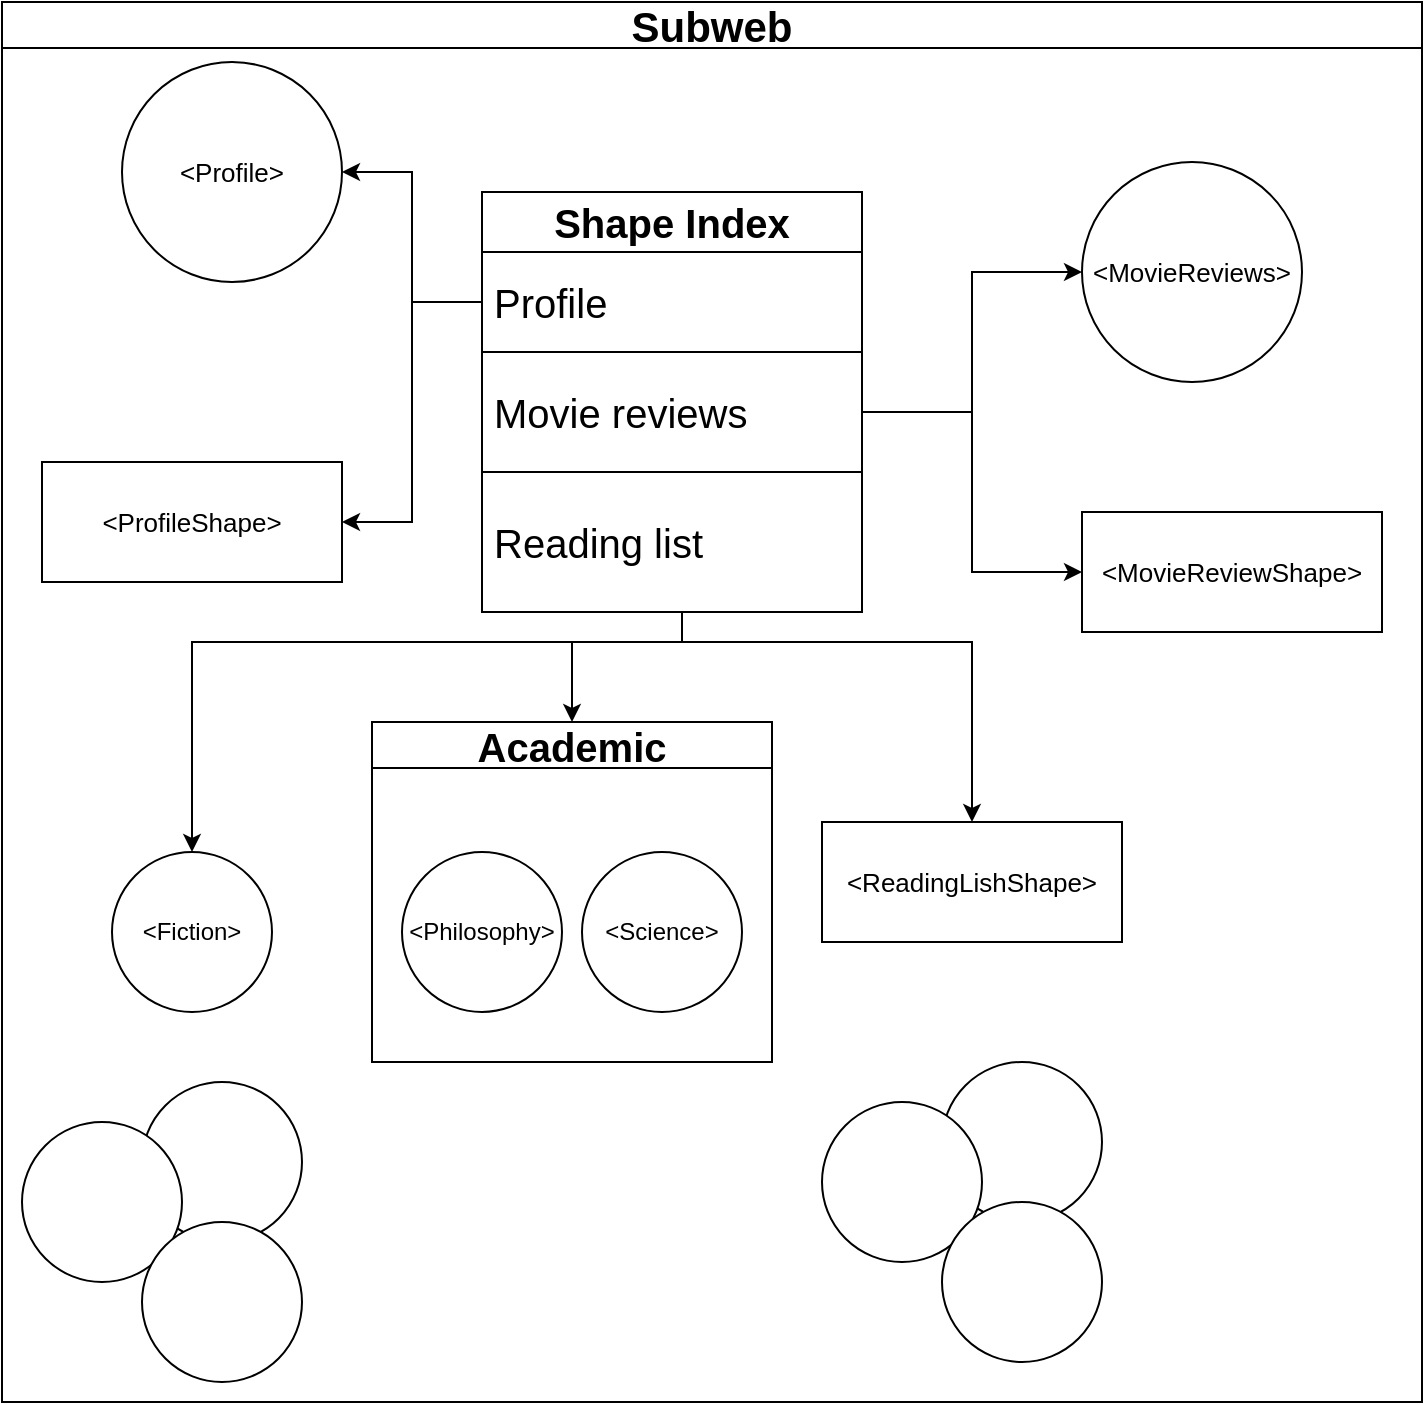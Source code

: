 <mxfile version="24.7.8">
  <diagram name="Page-1" id="3ObT_m-NAOLVus-RYf4L">
    <mxGraphModel dx="1424" dy="875" grid="1" gridSize="10" guides="1" tooltips="1" connect="1" arrows="1" fold="1" page="1" pageScale="1" pageWidth="850" pageHeight="1100" math="0" shadow="0">
      <root>
        <mxCell id="0" />
        <mxCell id="1" parent="0" />
        <mxCell id="EidREgc0hJ4l1lNn47wh-2" value="&lt;font style=&quot;font-size: 21px;&quot;&gt;Subweb&lt;/font&gt;" style="swimlane;whiteSpace=wrap;html=1;startSize=23;" parent="1" vertex="1">
          <mxGeometry x="50" y="20" width="710" height="700" as="geometry" />
        </mxCell>
        <mxCell id="EidREgc0hJ4l1lNn47wh-3" value="&lt;font style=&quot;font-size: 13px;&quot;&gt;&amp;lt;Profile&amp;gt;&lt;/font&gt;" style="ellipse;whiteSpace=wrap;html=1;aspect=fixed;" parent="EidREgc0hJ4l1lNn47wh-2" vertex="1">
          <mxGeometry x="60" y="30" width="110" height="110" as="geometry" />
        </mxCell>
        <mxCell id="EidREgc0hJ4l1lNn47wh-8" value="" style="ellipse;whiteSpace=wrap;html=1;aspect=fixed;" parent="EidREgc0hJ4l1lNn47wh-2" vertex="1">
          <mxGeometry x="470" y="530" width="80" height="80" as="geometry" />
        </mxCell>
        <mxCell id="EidREgc0hJ4l1lNn47wh-9" value="" style="ellipse;whiteSpace=wrap;html=1;aspect=fixed;" parent="EidREgc0hJ4l1lNn47wh-2" vertex="1">
          <mxGeometry x="410" y="550" width="80" height="80" as="geometry" />
        </mxCell>
        <mxCell id="EidREgc0hJ4l1lNn47wh-10" value="" style="ellipse;whiteSpace=wrap;html=1;aspect=fixed;" parent="EidREgc0hJ4l1lNn47wh-2" vertex="1">
          <mxGeometry x="470" y="600" width="80" height="80" as="geometry" />
        </mxCell>
        <mxCell id="EidREgc0hJ4l1lNn47wh-12" value="&lt;font style=&quot;font-size: 20px;&quot;&gt;&lt;b&gt;Shape Index&lt;/b&gt;&lt;/font&gt;" style="swimlane;fontStyle=0;childLayout=stackLayout;horizontal=1;startSize=30;horizontalStack=0;resizeParent=1;resizeParentMax=0;resizeLast=0;collapsible=1;marginBottom=0;whiteSpace=wrap;html=1;" parent="EidREgc0hJ4l1lNn47wh-2" vertex="1">
          <mxGeometry x="240" y="95" width="190" height="210" as="geometry" />
        </mxCell>
        <mxCell id="EidREgc0hJ4l1lNn47wh-13" value="&lt;font style=&quot;font-size: 20px;&quot;&gt;Profile&lt;/font&gt;" style="text;strokeColor=default;fillColor=none;align=left;verticalAlign=middle;spacingLeft=4;spacingRight=4;overflow=hidden;points=[[0,0.5],[1,0.5]];portConstraint=eastwest;rotatable=0;whiteSpace=wrap;html=1;" parent="EidREgc0hJ4l1lNn47wh-12" vertex="1">
          <mxGeometry y="30" width="190" height="50" as="geometry" />
        </mxCell>
        <mxCell id="EidREgc0hJ4l1lNn47wh-14" value="&lt;font style=&quot;font-size: 20px;&quot;&gt;Movie reviews&lt;/font&gt;" style="text;strokeColor=default;fillColor=none;align=left;verticalAlign=middle;spacingLeft=4;spacingRight=4;overflow=hidden;points=[[0,0.5],[1,0.5]];portConstraint=eastwest;rotatable=0;whiteSpace=wrap;html=1;" parent="EidREgc0hJ4l1lNn47wh-12" vertex="1">
          <mxGeometry y="80" width="190" height="60" as="geometry" />
        </mxCell>
        <mxCell id="EidREgc0hJ4l1lNn47wh-15" value="&lt;font style=&quot;font-size: 20px;&quot;&gt;Reading list&lt;/font&gt;" style="text;strokeColor=default;fillColor=none;align=left;verticalAlign=middle;spacingLeft=4;spacingRight=4;overflow=hidden;points=[[0,0.5],[1,0.5]];portConstraint=eastwest;rotatable=0;whiteSpace=wrap;html=1;" parent="EidREgc0hJ4l1lNn47wh-12" vertex="1">
          <mxGeometry y="140" width="190" height="70" as="geometry" />
        </mxCell>
        <mxCell id="EidREgc0hJ4l1lNn47wh-19" value="&lt;font style=&quot;font-size: 20px;&quot;&gt;Academic&lt;/font&gt;" style="swimlane;whiteSpace=wrap;html=1;" parent="EidREgc0hJ4l1lNn47wh-2" vertex="1">
          <mxGeometry x="185" y="360" width="200" height="170" as="geometry" />
        </mxCell>
        <mxCell id="EidREgc0hJ4l1lNn47wh-7" value="&amp;lt;Science&amp;gt;" style="ellipse;whiteSpace=wrap;html=1;aspect=fixed;" parent="EidREgc0hJ4l1lNn47wh-19" vertex="1">
          <mxGeometry x="105" y="65" width="80" height="80" as="geometry" />
        </mxCell>
        <mxCell id="EidREgc0hJ4l1lNn47wh-6" value="&amp;lt;Philosophy&amp;gt;" style="ellipse;whiteSpace=wrap;html=1;aspect=fixed;" parent="EidREgc0hJ4l1lNn47wh-19" vertex="1">
          <mxGeometry x="15" y="65" width="80" height="80" as="geometry" />
        </mxCell>
        <mxCell id="n1fgndHM7W69QdK3vnZO-8" value="" style="ellipse;whiteSpace=wrap;html=1;aspect=fixed;" vertex="1" parent="EidREgc0hJ4l1lNn47wh-2">
          <mxGeometry x="70" y="540" width="80" height="80" as="geometry" />
        </mxCell>
        <mxCell id="n1fgndHM7W69QdK3vnZO-9" value="" style="ellipse;whiteSpace=wrap;html=1;aspect=fixed;" vertex="1" parent="EidREgc0hJ4l1lNn47wh-2">
          <mxGeometry x="10" y="560" width="80" height="80" as="geometry" />
        </mxCell>
        <mxCell id="n1fgndHM7W69QdK3vnZO-10" value="" style="ellipse;whiteSpace=wrap;html=1;aspect=fixed;" vertex="1" parent="EidREgc0hJ4l1lNn47wh-2">
          <mxGeometry x="70" y="610" width="80" height="80" as="geometry" />
        </mxCell>
        <mxCell id="n1fgndHM7W69QdK3vnZO-11" style="edgeStyle=orthogonalEdgeStyle;rounded=0;orthogonalLoop=1;jettySize=auto;html=1;entryX=1;entryY=0.5;entryDx=0;entryDy=0;" edge="1" parent="EidREgc0hJ4l1lNn47wh-2" source="EidREgc0hJ4l1lNn47wh-13" target="EidREgc0hJ4l1lNn47wh-3">
          <mxGeometry relative="1" as="geometry" />
        </mxCell>
        <mxCell id="n1fgndHM7W69QdK3vnZO-12" style="edgeStyle=orthogonalEdgeStyle;rounded=0;orthogonalLoop=1;jettySize=auto;html=1;entryX=1;entryY=0.5;entryDx=0;entryDy=0;" edge="1" parent="EidREgc0hJ4l1lNn47wh-2" source="EidREgc0hJ4l1lNn47wh-13" target="n1fgndHM7W69QdK3vnZO-20">
          <mxGeometry relative="1" as="geometry">
            <mxPoint x="140" y="215" as="targetPoint" />
          </mxGeometry>
        </mxCell>
        <mxCell id="n1fgndHM7W69QdK3vnZO-13" style="edgeStyle=orthogonalEdgeStyle;rounded=0;orthogonalLoop=1;jettySize=auto;html=1;" edge="1" parent="EidREgc0hJ4l1lNn47wh-2" source="EidREgc0hJ4l1lNn47wh-14" target="n1fgndHM7W69QdK3vnZO-15">
          <mxGeometry relative="1" as="geometry">
            <mxPoint x="520" y="150" as="targetPoint" />
          </mxGeometry>
        </mxCell>
        <mxCell id="n1fgndHM7W69QdK3vnZO-14" style="edgeStyle=orthogonalEdgeStyle;rounded=0;orthogonalLoop=1;jettySize=auto;html=1;entryX=0;entryY=0.5;entryDx=0;entryDy=0;" edge="1" parent="EidREgc0hJ4l1lNn47wh-2" source="EidREgc0hJ4l1lNn47wh-14" target="n1fgndHM7W69QdK3vnZO-19">
          <mxGeometry relative="1" as="geometry">
            <mxPoint x="540" y="297.5" as="targetPoint" />
          </mxGeometry>
        </mxCell>
        <mxCell id="n1fgndHM7W69QdK3vnZO-15" value="&lt;font style=&quot;font-size: 13px;&quot;&gt;&amp;lt;MovieReviews&amp;gt;&lt;/font&gt;" style="ellipse;whiteSpace=wrap;html=1;aspect=fixed;" vertex="1" parent="EidREgc0hJ4l1lNn47wh-2">
          <mxGeometry x="540" y="80" width="110" height="110" as="geometry" />
        </mxCell>
        <mxCell id="n1fgndHM7W69QdK3vnZO-17" style="edgeStyle=orthogonalEdgeStyle;rounded=0;orthogonalLoop=1;jettySize=auto;html=1;" edge="1" parent="EidREgc0hJ4l1lNn47wh-2" source="EidREgc0hJ4l1lNn47wh-15" target="EidREgc0hJ4l1lNn47wh-19">
          <mxGeometry relative="1" as="geometry">
            <Array as="points">
              <mxPoint x="340" y="320" />
              <mxPoint x="285" y="320" />
            </Array>
          </mxGeometry>
        </mxCell>
        <mxCell id="n1fgndHM7W69QdK3vnZO-18" style="edgeStyle=orthogonalEdgeStyle;rounded=0;orthogonalLoop=1;jettySize=auto;html=1;entryX=0.5;entryY=0;entryDx=0;entryDy=0;" edge="1" parent="EidREgc0hJ4l1lNn47wh-2" source="EidREgc0hJ4l1lNn47wh-15" target="n1fgndHM7W69QdK3vnZO-21">
          <mxGeometry relative="1" as="geometry">
            <mxPoint x="450" y="400" as="targetPoint" />
            <Array as="points">
              <mxPoint x="340" y="320" />
              <mxPoint x="485" y="320" />
            </Array>
          </mxGeometry>
        </mxCell>
        <mxCell id="n1fgndHM7W69QdK3vnZO-19" value="&amp;lt;MovieReviewShape&amp;gt;" style="rounded=0;whiteSpace=wrap;html=1;fontSize=13;" vertex="1" parent="EidREgc0hJ4l1lNn47wh-2">
          <mxGeometry x="540" y="255" width="150" height="60" as="geometry" />
        </mxCell>
        <mxCell id="n1fgndHM7W69QdK3vnZO-20" value="&lt;font style=&quot;font-size: 13px;&quot;&gt;&amp;lt;ProfileShape&amp;gt;&lt;/font&gt;" style="rounded=0;whiteSpace=wrap;html=1;fontSize=13;" vertex="1" parent="EidREgc0hJ4l1lNn47wh-2">
          <mxGeometry x="20" y="230" width="150" height="60" as="geometry" />
        </mxCell>
        <mxCell id="n1fgndHM7W69QdK3vnZO-21" value="&amp;lt;ReadingLishShape&amp;gt;" style="rounded=0;whiteSpace=wrap;html=1;fontSize=13;" vertex="1" parent="EidREgc0hJ4l1lNn47wh-2">
          <mxGeometry x="410" y="410" width="150" height="60" as="geometry" />
        </mxCell>
        <mxCell id="EidREgc0hJ4l1lNn47wh-5" value="&amp;lt;Fiction&amp;gt;" style="ellipse;whiteSpace=wrap;html=1;aspect=fixed;" parent="EidREgc0hJ4l1lNn47wh-2" vertex="1">
          <mxGeometry x="55" y="425" width="80" height="80" as="geometry" />
        </mxCell>
        <mxCell id="n1fgndHM7W69QdK3vnZO-22" style="edgeStyle=orthogonalEdgeStyle;rounded=0;orthogonalLoop=1;jettySize=auto;html=1;entryX=0.5;entryY=0;entryDx=0;entryDy=0;" edge="1" parent="EidREgc0hJ4l1lNn47wh-2" source="EidREgc0hJ4l1lNn47wh-15" target="EidREgc0hJ4l1lNn47wh-5">
          <mxGeometry relative="1" as="geometry">
            <Array as="points">
              <mxPoint x="340" y="320" />
              <mxPoint x="95" y="320" />
            </Array>
          </mxGeometry>
        </mxCell>
      </root>
    </mxGraphModel>
  </diagram>
</mxfile>
